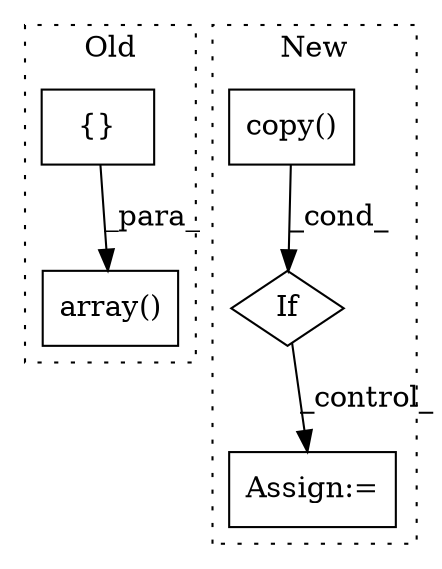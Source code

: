 digraph G {
subgraph cluster0 {
1 [label="array()" a="75" s="1366,1395" l="10,1" shape="box"];
4 [label="{}" a="59" s="1376,1394" l="1,0" shape="box"];
label = "Old";
style="dotted";
}
subgraph cluster1 {
2 [label="copy()" a="75" s="979" l="19" shape="box"];
3 [label="If" a="96" s="1016" l="3" shape="diamond"];
5 [label="Assign:=" a="68" s="1106" l="3" shape="box"];
label = "New";
style="dotted";
}
2 -> 3 [label="_cond_"];
3 -> 5 [label="_control_"];
4 -> 1 [label="_para_"];
}